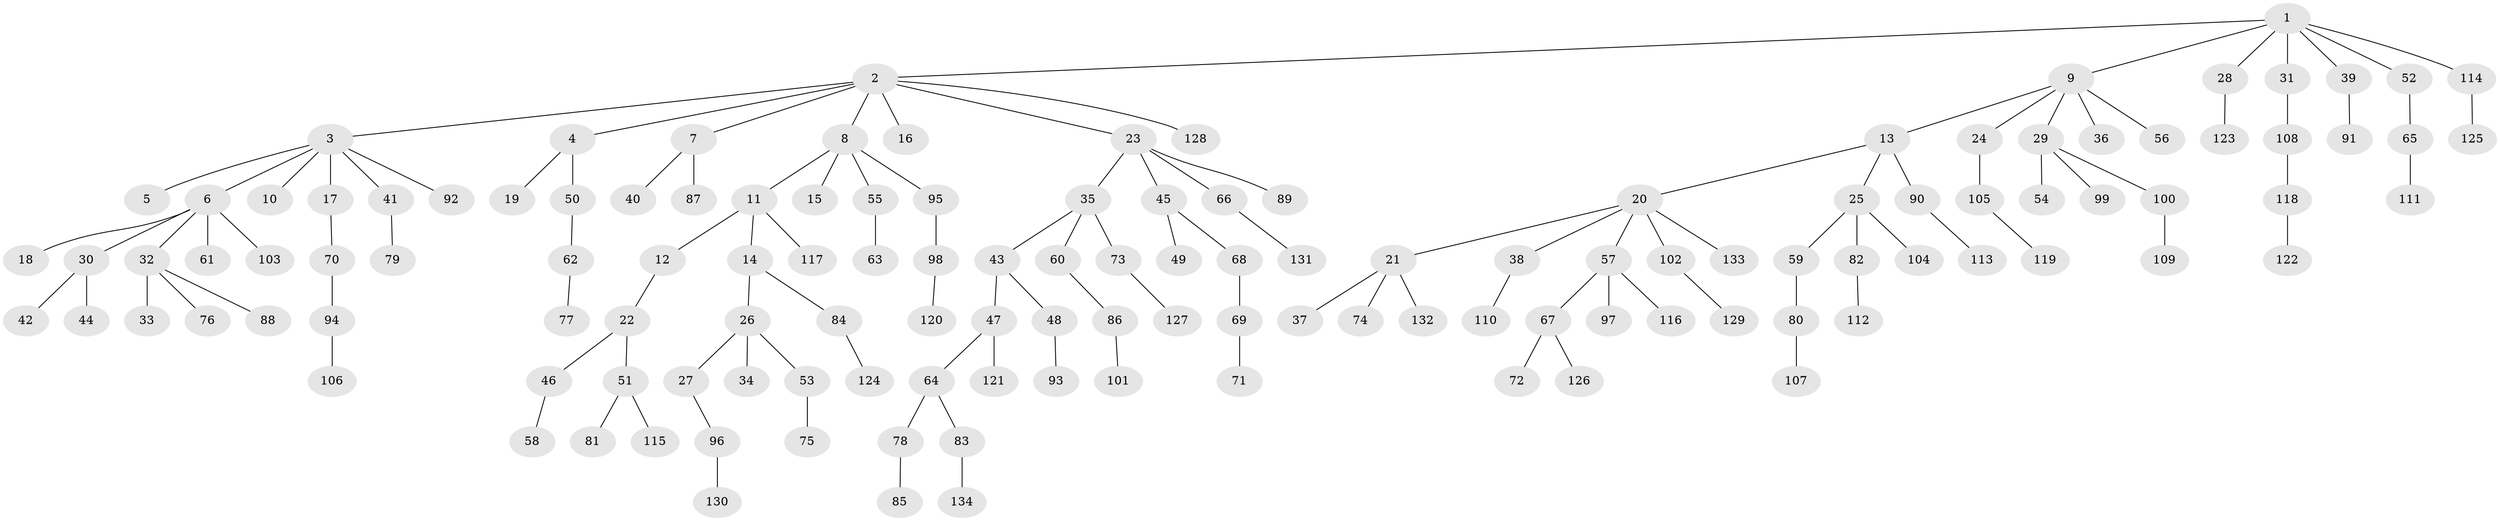 // Generated by graph-tools (version 1.1) at 2025/02/03/09/25 03:02:29]
// undirected, 134 vertices, 133 edges
graph export_dot {
graph [start="1"]
  node [color=gray90,style=filled];
  1;
  2;
  3;
  4;
  5;
  6;
  7;
  8;
  9;
  10;
  11;
  12;
  13;
  14;
  15;
  16;
  17;
  18;
  19;
  20;
  21;
  22;
  23;
  24;
  25;
  26;
  27;
  28;
  29;
  30;
  31;
  32;
  33;
  34;
  35;
  36;
  37;
  38;
  39;
  40;
  41;
  42;
  43;
  44;
  45;
  46;
  47;
  48;
  49;
  50;
  51;
  52;
  53;
  54;
  55;
  56;
  57;
  58;
  59;
  60;
  61;
  62;
  63;
  64;
  65;
  66;
  67;
  68;
  69;
  70;
  71;
  72;
  73;
  74;
  75;
  76;
  77;
  78;
  79;
  80;
  81;
  82;
  83;
  84;
  85;
  86;
  87;
  88;
  89;
  90;
  91;
  92;
  93;
  94;
  95;
  96;
  97;
  98;
  99;
  100;
  101;
  102;
  103;
  104;
  105;
  106;
  107;
  108;
  109;
  110;
  111;
  112;
  113;
  114;
  115;
  116;
  117;
  118;
  119;
  120;
  121;
  122;
  123;
  124;
  125;
  126;
  127;
  128;
  129;
  130;
  131;
  132;
  133;
  134;
  1 -- 2;
  1 -- 9;
  1 -- 28;
  1 -- 31;
  1 -- 39;
  1 -- 52;
  1 -- 114;
  2 -- 3;
  2 -- 4;
  2 -- 7;
  2 -- 8;
  2 -- 16;
  2 -- 23;
  2 -- 128;
  3 -- 5;
  3 -- 6;
  3 -- 10;
  3 -- 17;
  3 -- 41;
  3 -- 92;
  4 -- 19;
  4 -- 50;
  6 -- 18;
  6 -- 30;
  6 -- 32;
  6 -- 61;
  6 -- 103;
  7 -- 40;
  7 -- 87;
  8 -- 11;
  8 -- 15;
  8 -- 55;
  8 -- 95;
  9 -- 13;
  9 -- 24;
  9 -- 29;
  9 -- 36;
  9 -- 56;
  11 -- 12;
  11 -- 14;
  11 -- 117;
  12 -- 22;
  13 -- 20;
  13 -- 25;
  13 -- 90;
  14 -- 26;
  14 -- 84;
  17 -- 70;
  20 -- 21;
  20 -- 38;
  20 -- 57;
  20 -- 102;
  20 -- 133;
  21 -- 37;
  21 -- 74;
  21 -- 132;
  22 -- 46;
  22 -- 51;
  23 -- 35;
  23 -- 45;
  23 -- 66;
  23 -- 89;
  24 -- 105;
  25 -- 59;
  25 -- 82;
  25 -- 104;
  26 -- 27;
  26 -- 34;
  26 -- 53;
  27 -- 96;
  28 -- 123;
  29 -- 54;
  29 -- 99;
  29 -- 100;
  30 -- 42;
  30 -- 44;
  31 -- 108;
  32 -- 33;
  32 -- 76;
  32 -- 88;
  35 -- 43;
  35 -- 60;
  35 -- 73;
  38 -- 110;
  39 -- 91;
  41 -- 79;
  43 -- 47;
  43 -- 48;
  45 -- 49;
  45 -- 68;
  46 -- 58;
  47 -- 64;
  47 -- 121;
  48 -- 93;
  50 -- 62;
  51 -- 81;
  51 -- 115;
  52 -- 65;
  53 -- 75;
  55 -- 63;
  57 -- 67;
  57 -- 97;
  57 -- 116;
  59 -- 80;
  60 -- 86;
  62 -- 77;
  64 -- 78;
  64 -- 83;
  65 -- 111;
  66 -- 131;
  67 -- 72;
  67 -- 126;
  68 -- 69;
  69 -- 71;
  70 -- 94;
  73 -- 127;
  78 -- 85;
  80 -- 107;
  82 -- 112;
  83 -- 134;
  84 -- 124;
  86 -- 101;
  90 -- 113;
  94 -- 106;
  95 -- 98;
  96 -- 130;
  98 -- 120;
  100 -- 109;
  102 -- 129;
  105 -- 119;
  108 -- 118;
  114 -- 125;
  118 -- 122;
}
